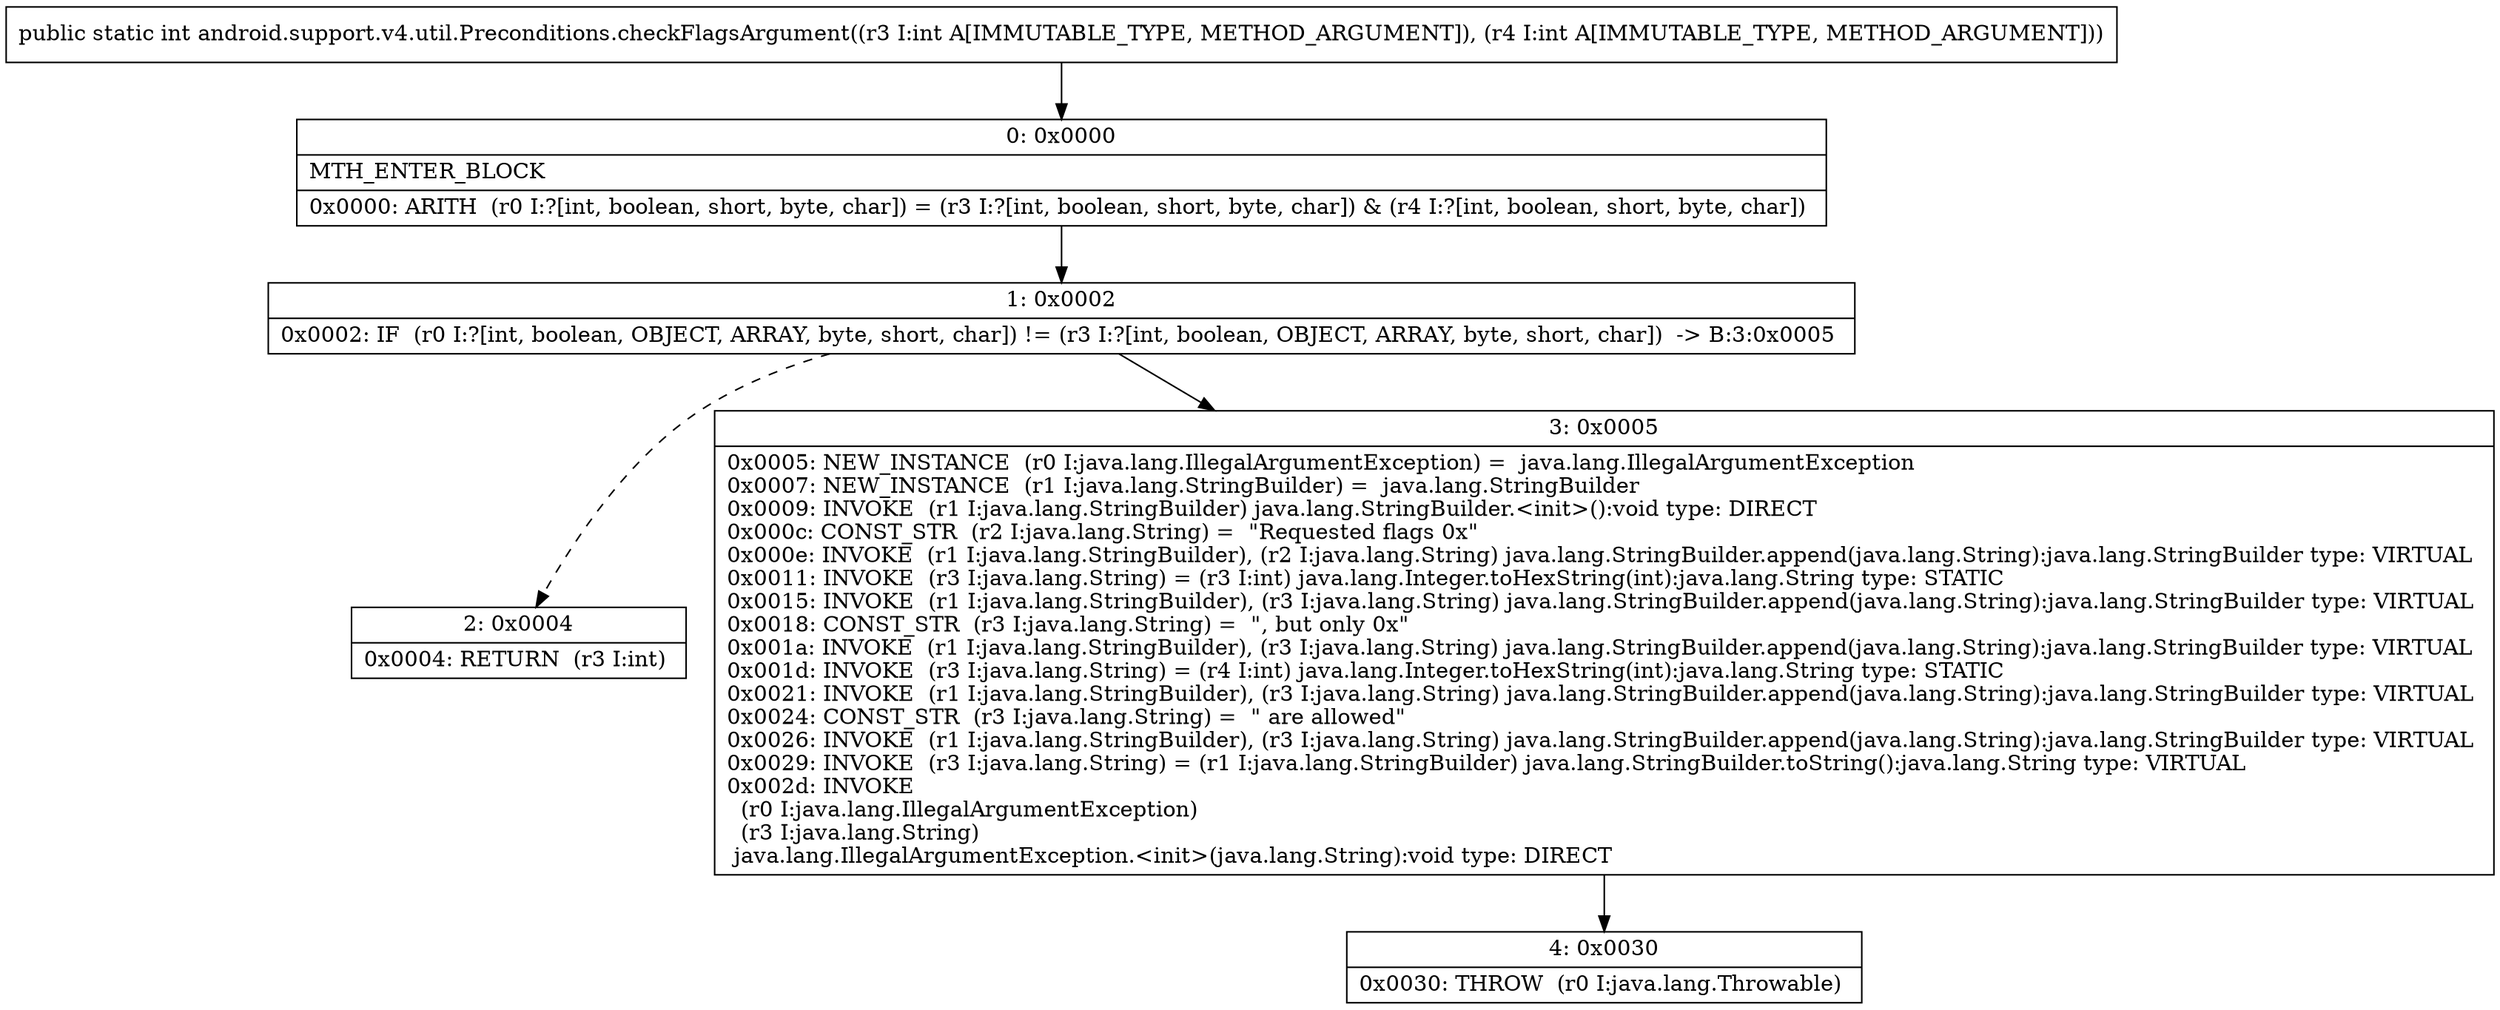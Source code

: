 digraph "CFG forandroid.support.v4.util.Preconditions.checkFlagsArgument(II)I" {
Node_0 [shape=record,label="{0\:\ 0x0000|MTH_ENTER_BLOCK\l|0x0000: ARITH  (r0 I:?[int, boolean, short, byte, char]) = (r3 I:?[int, boolean, short, byte, char]) & (r4 I:?[int, boolean, short, byte, char]) \l}"];
Node_1 [shape=record,label="{1\:\ 0x0002|0x0002: IF  (r0 I:?[int, boolean, OBJECT, ARRAY, byte, short, char]) != (r3 I:?[int, boolean, OBJECT, ARRAY, byte, short, char])  \-\> B:3:0x0005 \l}"];
Node_2 [shape=record,label="{2\:\ 0x0004|0x0004: RETURN  (r3 I:int) \l}"];
Node_3 [shape=record,label="{3\:\ 0x0005|0x0005: NEW_INSTANCE  (r0 I:java.lang.IllegalArgumentException) =  java.lang.IllegalArgumentException \l0x0007: NEW_INSTANCE  (r1 I:java.lang.StringBuilder) =  java.lang.StringBuilder \l0x0009: INVOKE  (r1 I:java.lang.StringBuilder) java.lang.StringBuilder.\<init\>():void type: DIRECT \l0x000c: CONST_STR  (r2 I:java.lang.String) =  \"Requested flags 0x\" \l0x000e: INVOKE  (r1 I:java.lang.StringBuilder), (r2 I:java.lang.String) java.lang.StringBuilder.append(java.lang.String):java.lang.StringBuilder type: VIRTUAL \l0x0011: INVOKE  (r3 I:java.lang.String) = (r3 I:int) java.lang.Integer.toHexString(int):java.lang.String type: STATIC \l0x0015: INVOKE  (r1 I:java.lang.StringBuilder), (r3 I:java.lang.String) java.lang.StringBuilder.append(java.lang.String):java.lang.StringBuilder type: VIRTUAL \l0x0018: CONST_STR  (r3 I:java.lang.String) =  \", but only 0x\" \l0x001a: INVOKE  (r1 I:java.lang.StringBuilder), (r3 I:java.lang.String) java.lang.StringBuilder.append(java.lang.String):java.lang.StringBuilder type: VIRTUAL \l0x001d: INVOKE  (r3 I:java.lang.String) = (r4 I:int) java.lang.Integer.toHexString(int):java.lang.String type: STATIC \l0x0021: INVOKE  (r1 I:java.lang.StringBuilder), (r3 I:java.lang.String) java.lang.StringBuilder.append(java.lang.String):java.lang.StringBuilder type: VIRTUAL \l0x0024: CONST_STR  (r3 I:java.lang.String) =  \" are allowed\" \l0x0026: INVOKE  (r1 I:java.lang.StringBuilder), (r3 I:java.lang.String) java.lang.StringBuilder.append(java.lang.String):java.lang.StringBuilder type: VIRTUAL \l0x0029: INVOKE  (r3 I:java.lang.String) = (r1 I:java.lang.StringBuilder) java.lang.StringBuilder.toString():java.lang.String type: VIRTUAL \l0x002d: INVOKE  \l  (r0 I:java.lang.IllegalArgumentException)\l  (r3 I:java.lang.String)\l java.lang.IllegalArgumentException.\<init\>(java.lang.String):void type: DIRECT \l}"];
Node_4 [shape=record,label="{4\:\ 0x0030|0x0030: THROW  (r0 I:java.lang.Throwable) \l}"];
MethodNode[shape=record,label="{public static int android.support.v4.util.Preconditions.checkFlagsArgument((r3 I:int A[IMMUTABLE_TYPE, METHOD_ARGUMENT]), (r4 I:int A[IMMUTABLE_TYPE, METHOD_ARGUMENT])) }"];
MethodNode -> Node_0;
Node_0 -> Node_1;
Node_1 -> Node_2[style=dashed];
Node_1 -> Node_3;
Node_3 -> Node_4;
}

